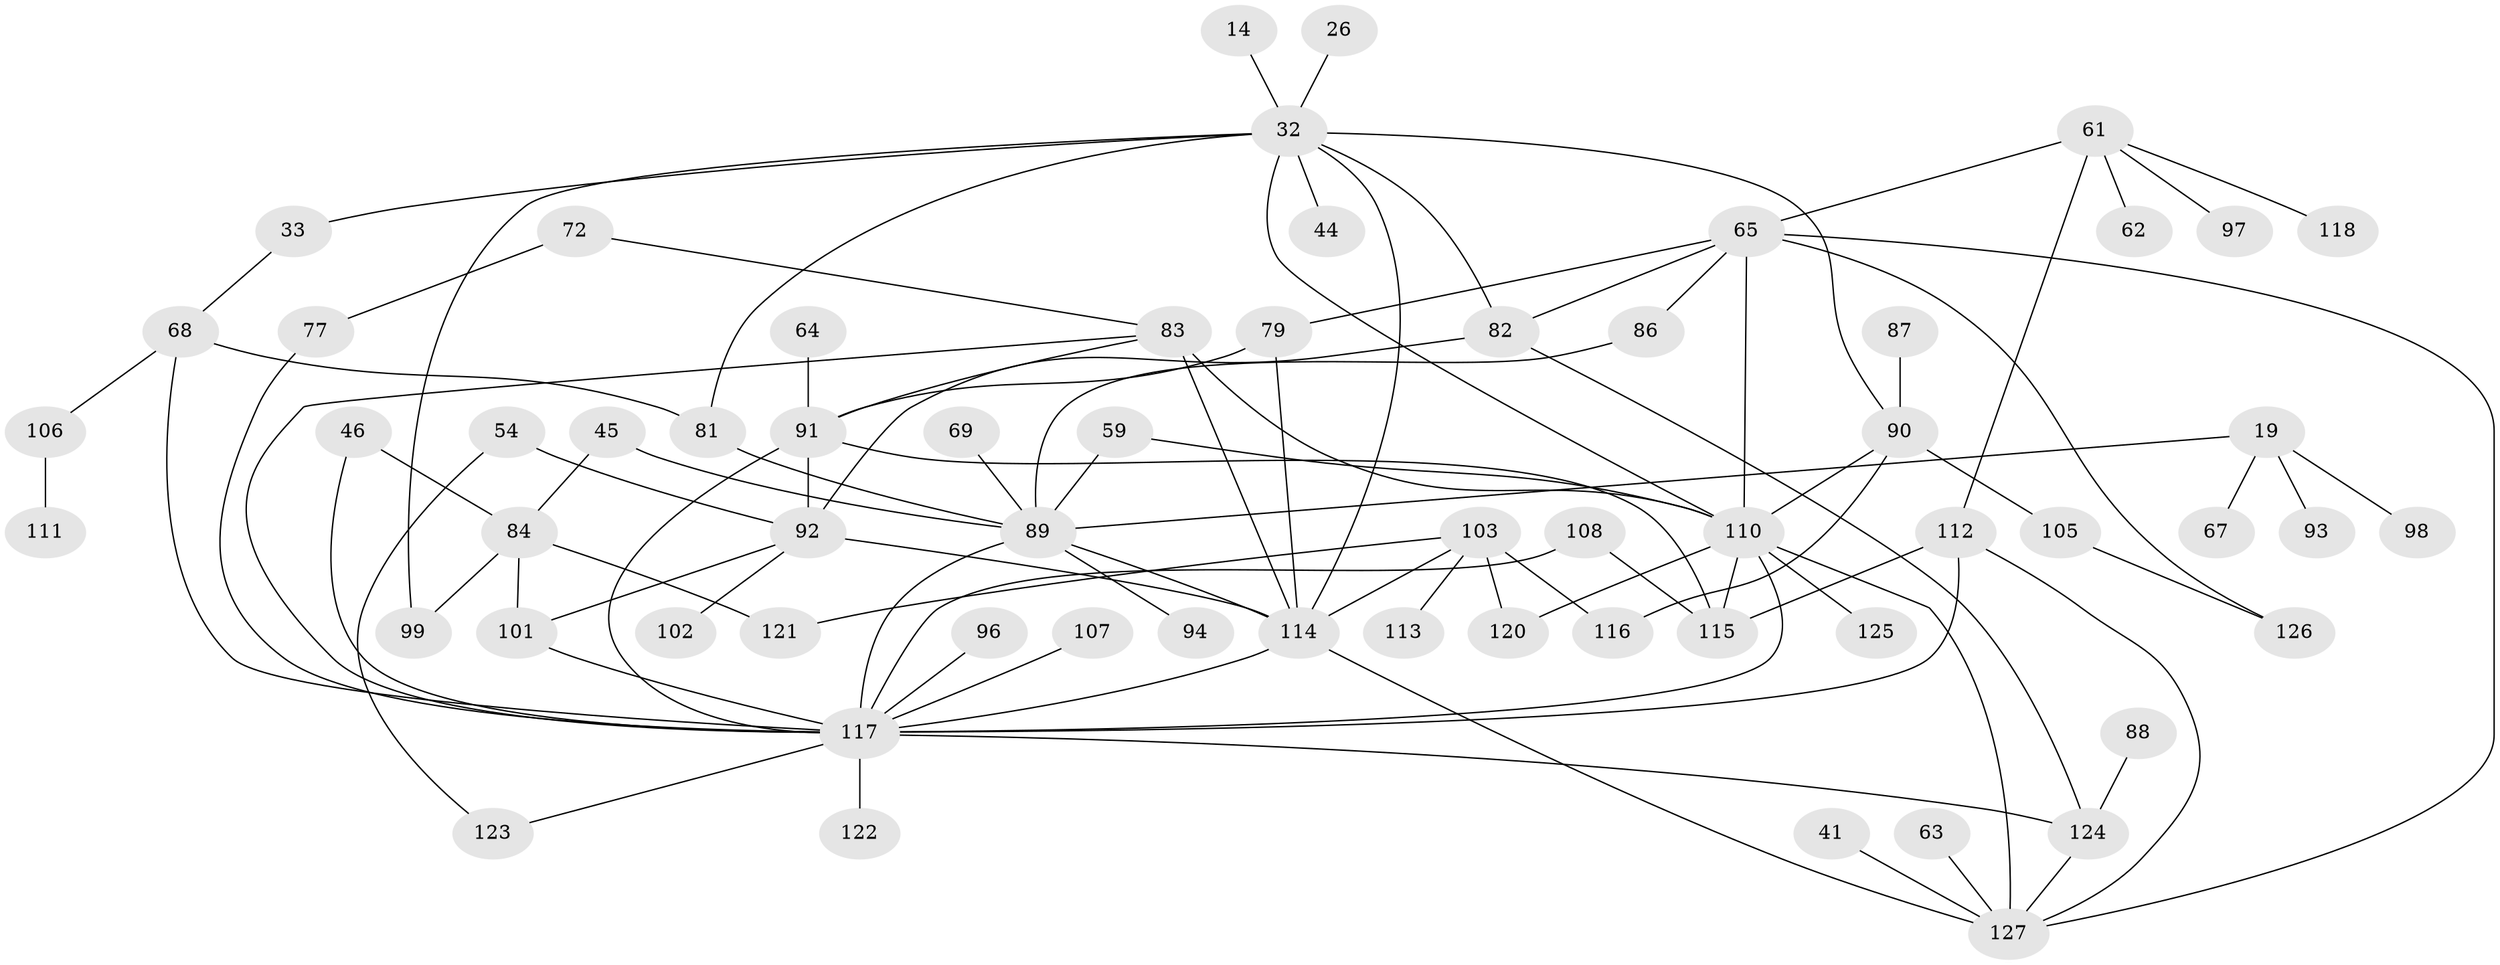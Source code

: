 // original degree distribution, {10: 0.007874015748031496, 3: 0.2283464566929134, 5: 0.10236220472440945, 2: 0.25984251968503935, 7: 0.007874015748031496, 4: 0.13385826771653545, 1: 0.2283464566929134, 6: 0.031496062992125984}
// Generated by graph-tools (version 1.1) at 2025/41/03/09/25 04:41:29]
// undirected, 63 vertices, 97 edges
graph export_dot {
graph [start="1"]
  node [color=gray90,style=filled];
  14;
  19;
  26;
  32 [super="+6+23"];
  33;
  41;
  44;
  45;
  46;
  54;
  59;
  61;
  62;
  63;
  64;
  65 [super="+25+56"];
  67;
  68;
  69;
  72;
  77;
  79 [super="+76"];
  81 [super="+22"];
  82;
  83 [super="+17"];
  84 [super="+75"];
  86;
  87;
  88;
  89 [super="+12+24+3+80"];
  90 [super="+78"];
  91 [super="+48"];
  92 [super="+85"];
  93;
  94;
  96;
  97;
  98;
  99 [super="+70"];
  101;
  102;
  103 [super="+20"];
  105;
  106;
  107;
  108;
  110 [super="+37+43+104+71"];
  111;
  112 [super="+55"];
  113;
  114 [super="+1+2+4"];
  115 [super="+49+52"];
  116;
  117 [super="+109"];
  118;
  120;
  121;
  122;
  123;
  124 [super="+47+51"];
  125;
  126;
  127 [super="+57+27+119"];
  14 -- 32;
  19 -- 67;
  19 -- 93;
  19 -- 98;
  19 -- 89;
  26 -- 32;
  32 -- 82;
  32 -- 81 [weight=2];
  32 -- 114 [weight=2];
  32 -- 44;
  32 -- 33;
  32 -- 110;
  32 -- 99;
  32 -- 90;
  33 -- 68;
  41 -- 127;
  45 -- 89;
  45 -- 84;
  46 -- 84;
  46 -- 117;
  54 -- 123;
  54 -- 92;
  59 -- 89;
  59 -- 110;
  61 -- 62;
  61 -- 65 [weight=2];
  61 -- 97;
  61 -- 118;
  61 -- 112;
  63 -- 127;
  64 -- 91;
  65 -- 86;
  65 -- 82;
  65 -- 126;
  65 -- 127;
  65 -- 110;
  65 -- 79;
  68 -- 106;
  68 -- 81;
  68 -- 117;
  69 -- 89;
  72 -- 77;
  72 -- 83;
  77 -- 117;
  79 -- 114;
  79 -- 91;
  81 -- 89;
  82 -- 124;
  82 -- 92;
  83 -- 114 [weight=2];
  83 -- 110 [weight=3];
  83 -- 91;
  83 -- 117;
  84 -- 101;
  84 -- 99;
  84 -- 121;
  86 -- 89;
  87 -- 90;
  88 -- 124;
  89 -- 114 [weight=3];
  89 -- 94;
  89 -- 117 [weight=3];
  90 -- 105;
  90 -- 110;
  90 -- 116;
  91 -- 115;
  91 -- 117 [weight=2];
  91 -- 92 [weight=2];
  92 -- 101;
  92 -- 114;
  92 -- 102;
  96 -- 117;
  101 -- 117;
  103 -- 116;
  103 -- 114 [weight=2];
  103 -- 113;
  103 -- 120;
  103 -- 121;
  105 -- 126;
  106 -- 111;
  107 -- 117;
  108 -- 115;
  108 -- 117;
  110 -- 127 [weight=2];
  110 -- 120;
  110 -- 115 [weight=2];
  110 -- 125;
  110 -- 117 [weight=2];
  112 -- 127 [weight=2];
  112 -- 115;
  112 -- 117;
  114 -- 127;
  114 -- 117;
  117 -- 122;
  117 -- 123;
  117 -- 124;
  124 -- 127;
}
